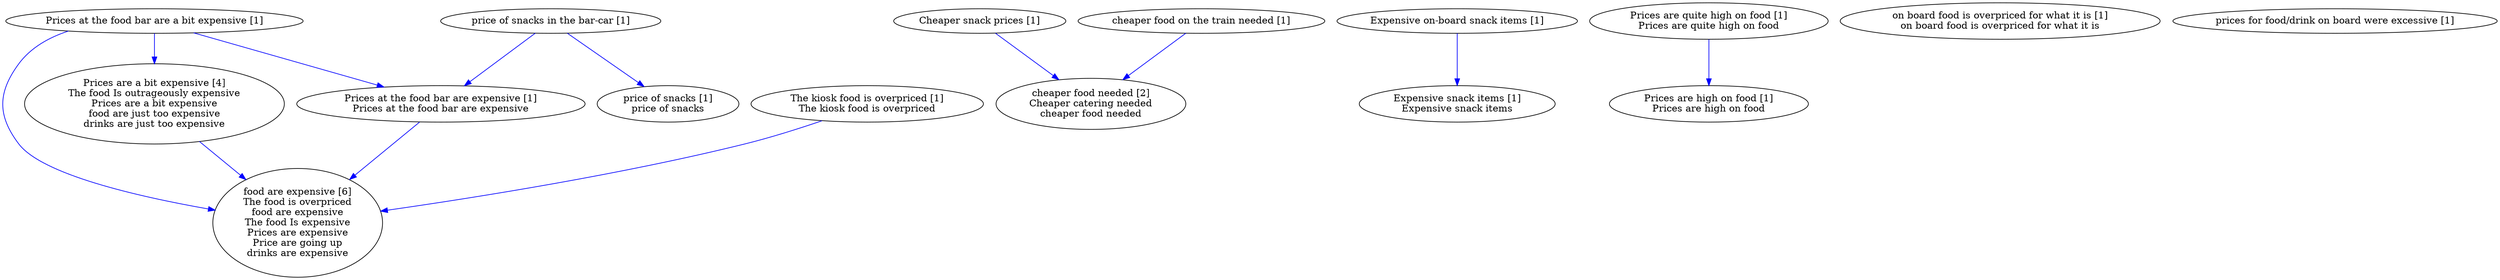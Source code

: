 digraph collapsedGraph {
"food are expensive [6]\nThe food is overpriced\nfood are expensive\nThe food Is expensive\nPrices are expensive\nPrice are going up\ndrinks are expensive""cheaper food needed [2]\nCheaper catering needed\ncheaper food needed""Prices are a bit expensive [4]\nThe food Is outrageously expensive\nPrices are a bit expensive\nfood are just too expensive\ndrinks are just too expensive""Cheaper snack prices [1]""Expensive on-board snack items [1]""Expensive snack items [1]\nExpensive snack items""Prices are quite high on food [1]\nPrices are quite high on food""Prices are high on food [1]\nPrices are high on food""Prices at the food bar are a bit expensive [1]""Prices at the food bar are expensive [1]\nPrices at the food bar are expensive""The kiosk food is overpriced [1]\nThe kiosk food is overpriced""cheaper food on the train needed [1]""on board food is overpriced for what it is [1]\non board food is overpriced for what it is""price of snacks in the bar-car [1]""price of snacks [1]\nprice of snacks""prices for food/drink on board were excessive [1]""Expensive on-board snack items [1]" -> "Expensive snack items [1]\nExpensive snack items" [color=blue]
"Prices are quite high on food [1]\nPrices are quite high on food" -> "Prices are high on food [1]\nPrices are high on food" [color=blue]
"Prices at the food bar are a bit expensive [1]" -> "Prices at the food bar are expensive [1]\nPrices at the food bar are expensive" [color=blue]
"Prices at the food bar are expensive [1]\nPrices at the food bar are expensive" -> "food are expensive [6]\nThe food is overpriced\nfood are expensive\nThe food Is expensive\nPrices are expensive\nPrice are going up\ndrinks are expensive" [color=blue]
"Prices at the food bar are a bit expensive [1]" -> "Prices are a bit expensive [4]\nThe food Is outrageously expensive\nPrices are a bit expensive\nfood are just too expensive\ndrinks are just too expensive" [color=blue]
"Prices are a bit expensive [4]\nThe food Is outrageously expensive\nPrices are a bit expensive\nfood are just too expensive\ndrinks are just too expensive" -> "food are expensive [6]\nThe food is overpriced\nfood are expensive\nThe food Is expensive\nPrices are expensive\nPrice are going up\ndrinks are expensive" [color=blue]
"Prices at the food bar are a bit expensive [1]" -> "food are expensive [6]\nThe food is overpriced\nfood are expensive\nThe food Is expensive\nPrices are expensive\nPrice are going up\ndrinks are expensive" [color=blue]
"The kiosk food is overpriced [1]\nThe kiosk food is overpriced" -> "food are expensive [6]\nThe food is overpriced\nfood are expensive\nThe food Is expensive\nPrices are expensive\nPrice are going up\ndrinks are expensive" [color=blue]
"cheaper food on the train needed [1]" -> "cheaper food needed [2]\nCheaper catering needed\ncheaper food needed" [color=blue]
"Cheaper snack prices [1]" -> "cheaper food needed [2]\nCheaper catering needed\ncheaper food needed" [color=blue]
"price of snacks in the bar-car [1]" -> "price of snacks [1]\nprice of snacks" [color=blue]
"price of snacks in the bar-car [1]" -> "Prices at the food bar are expensive [1]\nPrices at the food bar are expensive" [color=blue]
}